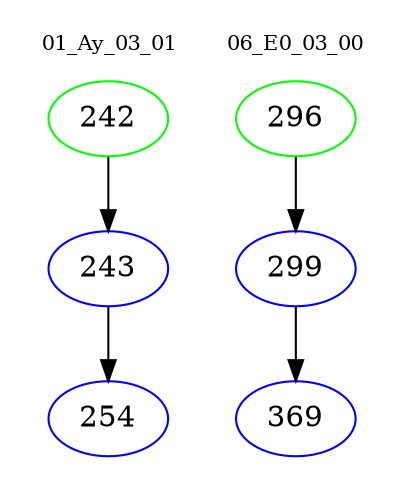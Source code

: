 digraph{
subgraph cluster_0 {
color = white
label = "01_Ay_03_01";
fontsize=10;
T0_242 [label="242", color="green"]
T0_242 -> T0_243 [color="black"]
T0_243 [label="243", color="blue"]
T0_243 -> T0_254 [color="black"]
T0_254 [label="254", color="blue"]
}
subgraph cluster_1 {
color = white
label = "06_E0_03_00";
fontsize=10;
T1_296 [label="296", color="green"]
T1_296 -> T1_299 [color="black"]
T1_299 [label="299", color="blue"]
T1_299 -> T1_369 [color="black"]
T1_369 [label="369", color="blue"]
}
}

